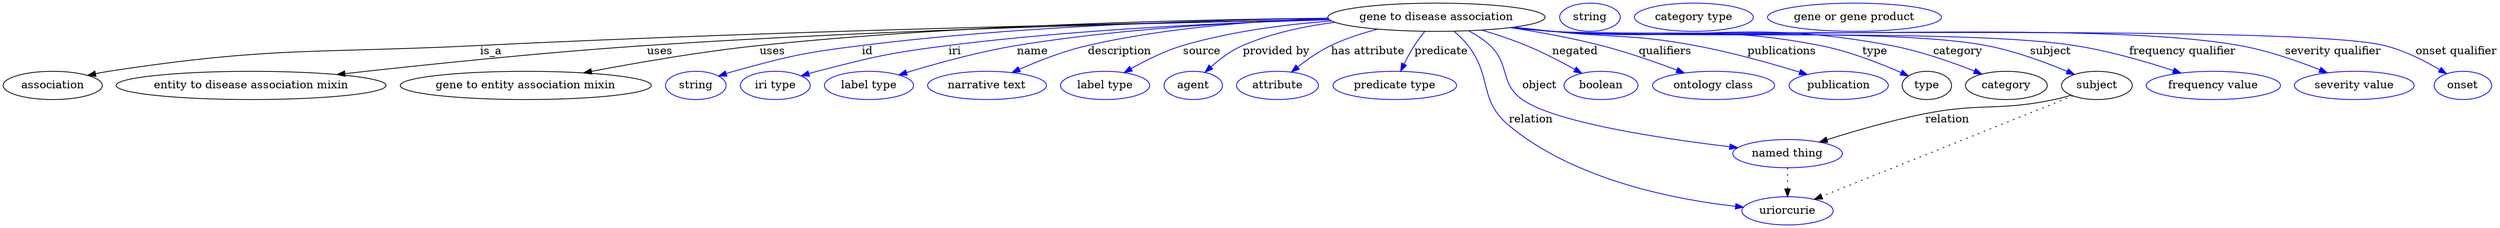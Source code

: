 digraph {
	graph [bb="0,0,3161.4,283"];
	node [label="\N"];
	"gene to disease association"	 [height=0.5,
		label="gene to disease association",
		pos="1822,265",
		width=3.8274];
	association	 [height=0.5,
		pos="63.044,178",
		width=1.7512];
	"gene to disease association" -> association	 [label=is_a,
		lp="635.04,221.5",
		pos="e,108.5,190.66 1685.1,262.58 1462,258.26 1006.5,247.86 621.04,229 404.81,218.42 348.9,229.72 135.04,196 129.64,195.15 124.04,194.08 \
118.46,192.9"];
	"entity to disease association mixin"	 [height=0.5,
		pos="316.04,178",
		width=4.7662];
	"gene to disease association" -> "entity to disease association mixin"	 [label=uses,
		lp="835.54,221.5",
		pos="e,429.23,191.61 1684.8,262.9 1491.5,259.31 1128,250.19 819.04,229 689.17,220.09 540.95,204.39 439.24,192.75"];
	"gene to entity association mixin"	 [height=0.5,
		pos="665.04,178",
		width=4.4232];
	"gene to disease association" -> "gene to entity association mixin"	 [label=uses,
		lp="978.54,221.5",
		pos="e,741.28,193.86 1686.6,261.45 1480.6,255.69 1098.3,243.49 962.04,229 890.61,221.4 810.37,207.28 751.31,195.82"];
	id	 [color=blue,
		height=0.5,
		label=string,
		pos="881.04,178",
		width=1.0652];
	"gene to disease association" -> id	 [color=blue,
		label=id,
		lp="1098,221.5",
		pos="e,910.24,189.79 1687.7,260.83 1508.9,254.85 1202.5,243.02 1091,229 1018.1,219.83 999.66,216.3 929.04,196 926.06,195.14 923,194.18 \
919.94,193.17",
		style=solid];
	iri	 [color=blue,
		height=0.5,
		label="iri type",
		pos="982.04,178",
		width=1.2277];
	"gene to disease association" -> iri	 [color=blue,
		label=iri,
		lp="1208,221.5",
		pos="e,1015.2,190 1685.3,262.57 1559,259.02 1366.2,250.32 1200,229 1125.9,219.48 1107.3,215.4 1035,196 1031.7,195.1 1028.3,194.11 1024.8,\
193.06",
		style=solid];
	name	 [color=blue,
		height=0.5,
		label="label type",
		pos="1101,178",
		width=1.5707];
	"gene to disease association" -> name	 [color=blue,
		label=name,
		lp="1307,221.5",
		pos="e,1140.1,191.17 1691.5,259.22 1558.6,252.8 1361.9,241.65 1287,229 1239.6,220.98 1186.8,205.9 1149.7,194.21",
		style=solid];
	description	 [color=blue,
		height=0.5,
		label="narrative text",
		pos="1251,178",
		width=2.0943];
	"gene to disease association" -> description	 [color=blue,
		label=description,
		lp="1417,221.5",
		pos="e,1283.3,194.37 1692.2,258.93 1582.4,252.98 1433.9,242.8 1376,229 1347.2,222.12 1316.3,209.56 1292.4,198.62",
		style=solid];
	source	 [color=blue,
		height=0.5,
		label="label type",
		pos="1401,178",
		width=1.5707];
	"gene to disease association" -> source	 [color=blue,
		label=source,
		lp="1522.5,221.5",
		pos="e,1425.9,194.38 1701.1,256.26 1625.3,249.87 1535.1,240.36 1498,229 1475.9,222.21 1452.9,210.34 1434.8,199.76",
		style=solid];
	"provided by"	 [color=blue,
		height=0.5,
		label=agent,
		pos="1513,178",
		width=1.0291];
	"gene to disease association" -> "provided by"	 [color=blue,
		label="provided by",
		lp="1617.5,221.5",
		pos="e,1528.2,194.57 1709.7,254.53 1656.4,248.37 1599.2,239.7 1575,229 1560.5,222.56 1546.6,211.7 1535.6,201.66",
		style=solid];
	"has attribute"	 [color=blue,
		height=0.5,
		label=attribute,
		pos="1620,178",
		width=1.4443];
	"gene to disease association" -> "has attribute"	 [color=blue,
		label="has attribute",
		lp="1734,221.5",
		pos="e,1638.4,195.1 1745.2,250.04 1725.7,244.76 1705.1,237.86 1687,229 1672.4,221.84 1657.9,211.26 1646.1,201.6",
		style=solid];
	predicate	 [color=blue,
		height=0.5,
		label="predicate type",
		pos="1769,178",
		width=2.1845];
	"gene to disease association" -> predicate	 [color=blue,
		label=predicate,
		lp="1827.5,221.5",
		pos="e,1776.3,196.01 1806.1,246.94 1801.6,241.39 1796.9,235.12 1793,229 1788.4,221.57 1784.1,213.09 1780.4,205.21",
		style=solid];
	object	 [color=blue,
		height=0.5,
		label="named thing",
		pos="2268,91",
		width=1.9318];
	"gene to disease association" -> object	 [color=blue,
		label=object,
		lp="1953.5,178",
		pos="e,2203.5,97.948 1863.3,247.8 1872.8,242.65 1882.3,236.37 1890,229 1915.9,204.4 1902,180.68 1931,160 1972.4,130.57 2107.5,109.8 2193.5,\
99.163",
		style=solid];
	relation	 [color=blue,
		height=0.5,
		label=uriorcurie,
		pos="2268,18",
		width=1.6068];
	"gene to disease association" -> relation	 [color=blue,
		label=relation,
		lp="1942,134.5",
		pos="e,2211.3,21.945 1845.1,246.89 1851,241.53 1857.2,235.37 1862,229 1893,188.64 1875.1,159.74 1914,127 1997,57.303 2124,32.134 2201.2,\
23.071",
		style=solid];
	negated	 [color=blue,
		height=0.5,
		label=boolean,
		pos="2032,178",
		width=1.2999];
	"gene to disease association" -> negated	 [color=blue,
		label=negated,
		lp="1995,221.5",
		pos="e,2006.6,193.17 1880.8,248.7 1898.8,243.11 1918.4,236.38 1936,229 1957.1,220.17 1979.7,208.31 1997.6,198.24",
		style=solid];
	qualifiers	 [color=blue,
		height=0.5,
		label="ontology class",
		pos="2174,178",
		width=2.1484];
	"gene to disease association" -> qualifiers	 [color=blue,
		label=qualifiers,
		lp="2111,221.5",
		pos="e,2134.9,193.62 1916.3,251.84 1951.6,246.05 1991.9,238.39 2028,229 2061.1,220.41 2097.2,207.79 2125.3,197.25",
		style=solid];
	publications	 [color=blue,
		height=0.5,
		label=publication,
		pos="2332,178",
		width=1.7512];
	"gene to disease association" -> publications	 [color=blue,
		label=publications,
		lp="2255,221.5",
		pos="e,2290.7,191.71 1921.6,252.5 1937.5,250.6 1953.7,248.71 1969,247 2049,238.11 2070,243.85 2149,229 2194.2,220.51 2244.5,206.14 2280.9,\
194.82",
		style=solid];
	type	 [height=0.5,
		pos="2444,178",
		width=0.86659];
	"gene to disease association" -> type	 [color=blue,
		label=type,
		lp="2371,221.5",
		pos="e,2419.8,189.53 1919.2,252.16 1935.8,250.23 1952.9,248.42 1969,247 2117.1,233.96 2156.9,256.32 2303,229 2341,221.9 2382.4,205.87 \
2410.4,193.67",
		style=solid];
	category	 [height=0.5,
		pos="2545,178",
		width=1.4443];
	"gene to disease association" -> category	 [color=blue,
		label=category,
		lp="2480,221.5",
		pos="e,2511.8,192 1918.4,252.09 1935.3,250.15 1952.6,248.35 1969,247 2156.1,231.58 2206.4,262.83 2391,229 2429.7,221.92 2471.9,207.43 \
2502.3,195.7",
		style=solid];
	subject	 [height=0.5,
		pos="2660,178",
		width=1.2457];
	"gene to disease association" -> subject	 [color=blue,
		label=subject,
		lp="2595.5,221.5",
		pos="e,2630.2,191.63 1918,252 1935,250.06 1952.5,248.28 1969,247 2090.3,237.6 2396.5,251.57 2516,229 2552.5,222.11 2592.2,207.5 2620.6,\
195.68",
		style=solid];
	"frequency qualifier"	 [color=blue,
		height=0.5,
		label="frequency value",
		pos="2808,178",
		width=2.3651];
	"gene to disease association" -> "frequency qualifier"	 [color=blue,
		label="frequency qualifier",
		lp="2760.5,221.5",
		pos="e,2764.2,193.57 1917.6,251.97 1934.7,250.02 1952.4,248.25 1969,247 2114.7,236.11 2481.6,250.87 2626,229 2670.1,222.33 2718.6,208.4 \
2754.4,196.77",
		style=solid];
	"severity qualifier"	 [color=blue,
		height=0.5,
		label="severity value",
		pos="2987,178",
		width=2.1123];
	"gene to disease association" -> "severity qualifier"	 [color=blue,
		label="severity qualifier",
		lp="2951.5,221.5",
		pos="e,2949.9,193.8 1917.2,251.93 1934.4,249.96 1952.2,248.2 1969,247 2160.6,233.31 2643.8,261.55 2833,229 2870.1,222.62 2910.4,209.02 \
2940.5,197.47",
		style=solid];
	"onset qualifier"	 [color=blue,
		height=0.5,
		label=onset,
		pos="3125,178",
		width=1.011];
	"gene to disease association" -> "onset qualifier"	 [color=blue,
		label="onset qualifier",
		lp="3109,221.5",
		pos="e,3102.5,192.14 1916.8,251.92 1934.1,249.95 1952.1,248.18 1969,247 2085.2,238.91 2903.6,255.46 3017,229 3044.3,222.64 3072.9,208.8 \
3093.7,197.14",
		style=solid];
	object -> relation	 [pos="e,2268,36.09 2268,72.955 2268,64.883 2268,55.176 2268,46.182",
		style=dotted];
	association_type	 [color=blue,
		height=0.5,
		label=string,
		pos="2016,265",
		width=1.0652];
	association_category	 [color=blue,
		height=0.5,
		label="category type",
		pos="2148,265",
		width=2.0943];
	subject -> object	 [label=relation,
		lp="2471,134.5",
		pos="e,2310,105.45 2626.9,165.74 2620.1,163.56 2612.9,161.5 2606,160 2534.9,144.39 2514.5,156.25 2443,142 2401,133.61 2354.4,119.8 2319.8,\
108.66"];
	subject -> relation	 [pos="e,2303.2,32.335 2628.3,165.04 2558.7,136.63 2392.4,68.768 2312.5,36.135",
		style=dotted];
	"gene to disease association_subject"	 [color=blue,
		height=0.5,
		label="gene or gene product",
		pos="2352,265",
		width=3.0692];
}
